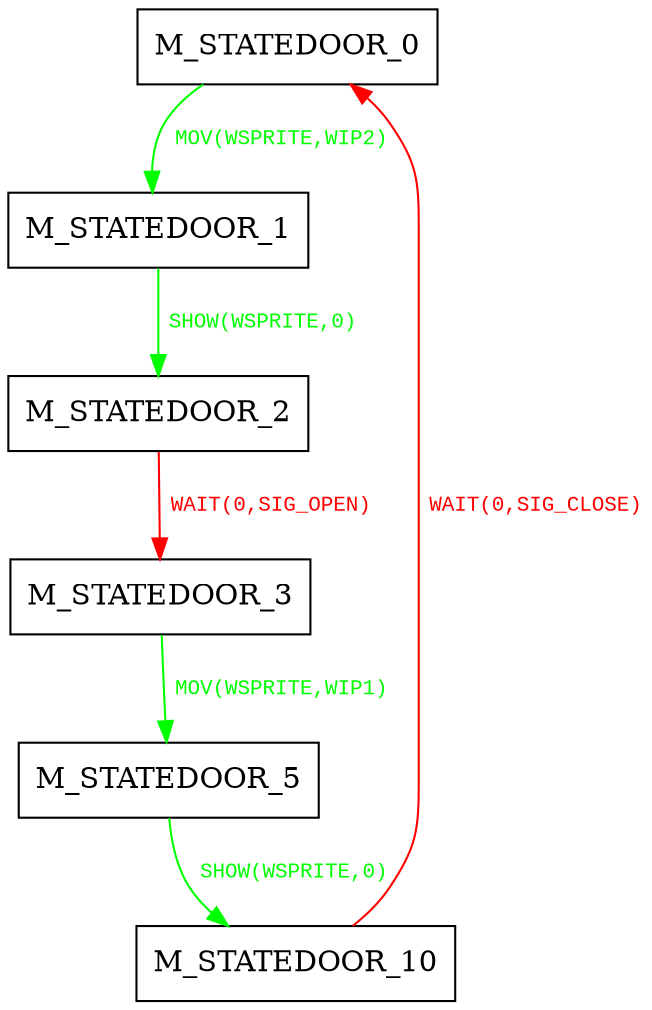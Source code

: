digraph {
 node [shape=record];
"M_STATEDOOR_0" -> "M_STATEDOOR_1"[color=green, fontcolor=green, label=< <font face="Courier New" point-size="10">
MOV(WSPRITE,WIP2)<br/>
</font>>];
"M_STATEDOOR_1" -> "M_STATEDOOR_2"[color=green, fontcolor=green, label=< <font face="Courier New" point-size="10">
SHOW(WSPRITE,0)<br/>
</font>>];
"M_STATEDOOR_2" -> "M_STATEDOOR_3"[color=red, fontcolor=red, label=< <font face="Courier New" point-size="10">
WAIT(0,SIG_OPEN)<br/>
</font>>];
"M_STATEDOOR_3" -> "M_STATEDOOR_5"[color=green, fontcolor=green, label=< <font face="Courier New" point-size="10">
MOV(WSPRITE,WIP1)<br/>
</font>>];
"M_STATEDOOR_5" -> "M_STATEDOOR_10"[color=green, fontcolor=green, label=< <font face="Courier New" point-size="10">
SHOW(WSPRITE,0)<br/>
</font>>];
"M_STATEDOOR_10" -> "M_STATEDOOR_0"[color=red, fontcolor=red, label=< <font face="Courier New" point-size="10">
WAIT(0,SIG_CLOSE)<br/>
</font>>];
}
